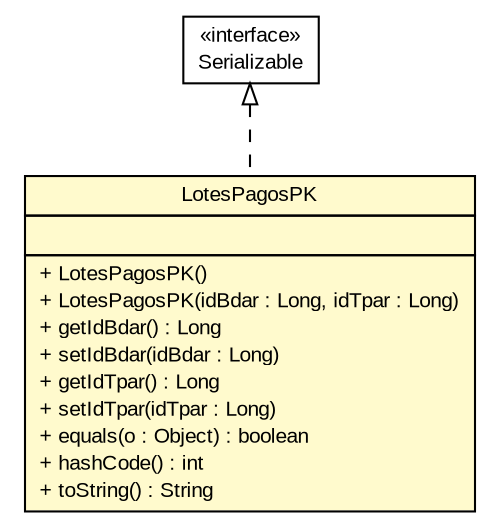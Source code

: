 #!/usr/local/bin/dot
#
# Class diagram 
# Generated by UMLGraph version R5_6 (http://www.umlgraph.org/)
#

digraph G {
	edge [fontname="arial",fontsize=10,labelfontname="arial",labelfontsize=10];
	node [fontname="arial",fontsize=10,shape=plaintext];
	nodesep=0.25;
	ranksep=0.5;
	// br.gov.to.sefaz.arr.persistence.entity.LotesPagosPK
	c660762 [label=<<table title="br.gov.to.sefaz.arr.persistence.entity.LotesPagosPK" border="0" cellborder="1" cellspacing="0" cellpadding="2" port="p" bgcolor="lemonChiffon" href="./LotesPagosPK.html">
		<tr><td><table border="0" cellspacing="0" cellpadding="1">
<tr><td align="center" balign="center"> LotesPagosPK </td></tr>
		</table></td></tr>
		<tr><td><table border="0" cellspacing="0" cellpadding="1">
<tr><td align="left" balign="left">  </td></tr>
		</table></td></tr>
		<tr><td><table border="0" cellspacing="0" cellpadding="1">
<tr><td align="left" balign="left"> + LotesPagosPK() </td></tr>
<tr><td align="left" balign="left"> + LotesPagosPK(idBdar : Long, idTpar : Long) </td></tr>
<tr><td align="left" balign="left"> + getIdBdar() : Long </td></tr>
<tr><td align="left" balign="left"> + setIdBdar(idBdar : Long) </td></tr>
<tr><td align="left" balign="left"> + getIdTpar() : Long </td></tr>
<tr><td align="left" balign="left"> + setIdTpar(idTpar : Long) </td></tr>
<tr><td align="left" balign="left"> + equals(o : Object) : boolean </td></tr>
<tr><td align="left" balign="left"> + hashCode() : int </td></tr>
<tr><td align="left" balign="left"> + toString() : String </td></tr>
		</table></td></tr>
		</table>>, URL="./LotesPagosPK.html", fontname="arial", fontcolor="black", fontsize=10.0];
	//br.gov.to.sefaz.arr.persistence.entity.LotesPagosPK implements java.io.Serializable
	c661048:p -> c660762:p [dir=back,arrowtail=empty,style=dashed];
	// java.io.Serializable
	c661048 [label=<<table title="java.io.Serializable" border="0" cellborder="1" cellspacing="0" cellpadding="2" port="p" href="http://java.sun.com/j2se/1.4.2/docs/api/java/io/Serializable.html">
		<tr><td><table border="0" cellspacing="0" cellpadding="1">
<tr><td align="center" balign="center"> &#171;interface&#187; </td></tr>
<tr><td align="center" balign="center"> Serializable </td></tr>
		</table></td></tr>
		</table>>, URL="http://java.sun.com/j2se/1.4.2/docs/api/java/io/Serializable.html", fontname="arial", fontcolor="black", fontsize=10.0];
}

